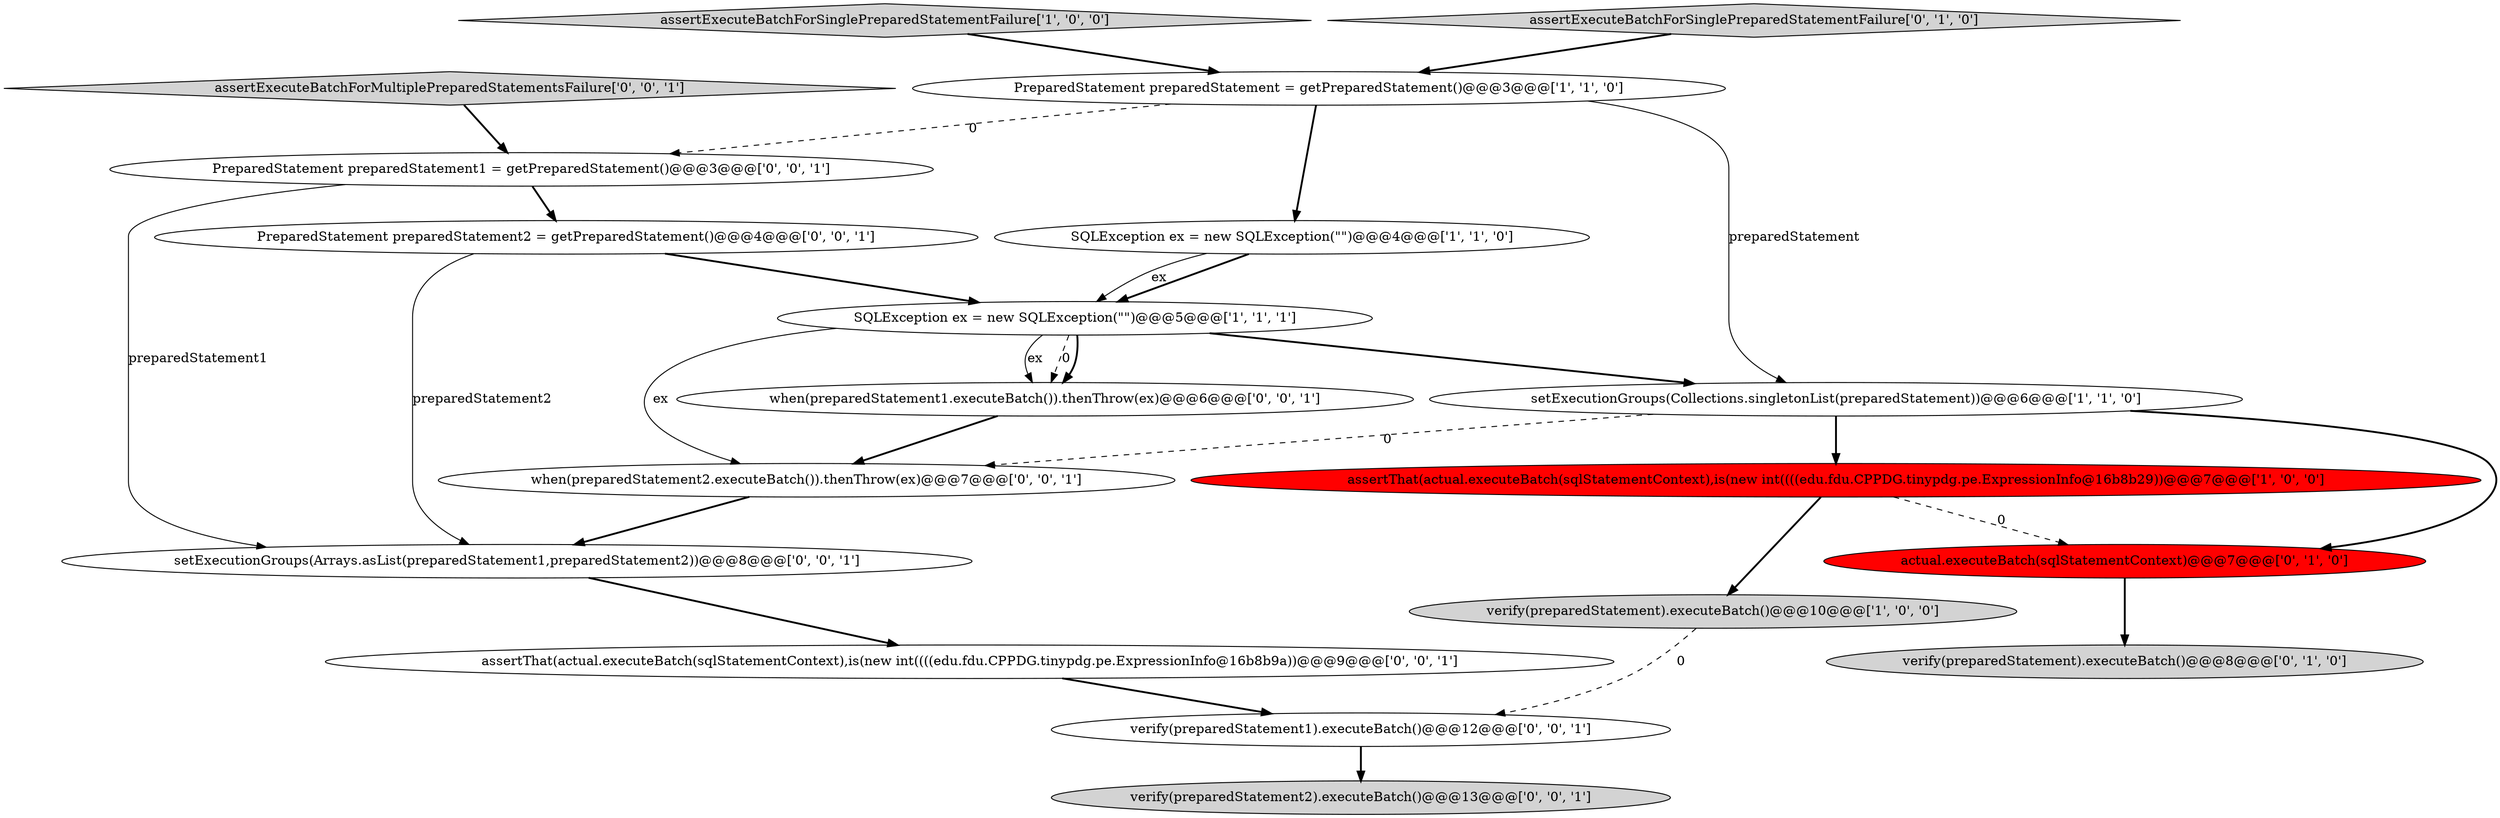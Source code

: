 digraph {
11 [style = filled, label = "setExecutionGroups(Arrays.asList(preparedStatement1,preparedStatement2))@@@8@@@['0', '0', '1']", fillcolor = white, shape = ellipse image = "AAA0AAABBB3BBB"];
14 [style = filled, label = "PreparedStatement preparedStatement2 = getPreparedStatement()@@@4@@@['0', '0', '1']", fillcolor = white, shape = ellipse image = "AAA0AAABBB3BBB"];
10 [style = filled, label = "PreparedStatement preparedStatement1 = getPreparedStatement()@@@3@@@['0', '0', '1']", fillcolor = white, shape = ellipse image = "AAA0AAABBB3BBB"];
3 [style = filled, label = "assertThat(actual.executeBatch(sqlStatementContext),is(new int((((edu.fdu.CPPDG.tinypdg.pe.ExpressionInfo@16b8b29))@@@7@@@['1', '0', '0']", fillcolor = red, shape = ellipse image = "AAA1AAABBB1BBB"];
5 [style = filled, label = "SQLException ex = new SQLException(\"\")@@@4@@@['1', '1', '0']", fillcolor = white, shape = ellipse image = "AAA0AAABBB1BBB"];
13 [style = filled, label = "assertExecuteBatchForMultiplePreparedStatementsFailure['0', '0', '1']", fillcolor = lightgray, shape = diamond image = "AAA0AAABBB3BBB"];
1 [style = filled, label = "SQLException ex = new SQLException(\"\")@@@5@@@['1', '1', '1']", fillcolor = white, shape = ellipse image = "AAA0AAABBB1BBB"];
15 [style = filled, label = "when(preparedStatement1.executeBatch()).thenThrow(ex)@@@6@@@['0', '0', '1']", fillcolor = white, shape = ellipse image = "AAA0AAABBB3BBB"];
9 [style = filled, label = "actual.executeBatch(sqlStatementContext)@@@7@@@['0', '1', '0']", fillcolor = red, shape = ellipse image = "AAA1AAABBB2BBB"];
12 [style = filled, label = "verify(preparedStatement1).executeBatch()@@@12@@@['0', '0', '1']", fillcolor = white, shape = ellipse image = "AAA0AAABBB3BBB"];
7 [style = filled, label = "verify(preparedStatement).executeBatch()@@@8@@@['0', '1', '0']", fillcolor = lightgray, shape = ellipse image = "AAA0AAABBB2BBB"];
6 [style = filled, label = "assertExecuteBatchForSinglePreparedStatementFailure['1', '0', '0']", fillcolor = lightgray, shape = diamond image = "AAA0AAABBB1BBB"];
17 [style = filled, label = "verify(preparedStatement2).executeBatch()@@@13@@@['0', '0', '1']", fillcolor = lightgray, shape = ellipse image = "AAA0AAABBB3BBB"];
18 [style = filled, label = "assertThat(actual.executeBatch(sqlStatementContext),is(new int((((edu.fdu.CPPDG.tinypdg.pe.ExpressionInfo@16b8b9a))@@@9@@@['0', '0', '1']", fillcolor = white, shape = ellipse image = "AAA0AAABBB3BBB"];
8 [style = filled, label = "assertExecuteBatchForSinglePreparedStatementFailure['0', '1', '0']", fillcolor = lightgray, shape = diamond image = "AAA0AAABBB2BBB"];
2 [style = filled, label = "verify(preparedStatement).executeBatch()@@@10@@@['1', '0', '0']", fillcolor = lightgray, shape = ellipse image = "AAA0AAABBB1BBB"];
4 [style = filled, label = "PreparedStatement preparedStatement = getPreparedStatement()@@@3@@@['1', '1', '0']", fillcolor = white, shape = ellipse image = "AAA0AAABBB1BBB"];
16 [style = filled, label = "when(preparedStatement2.executeBatch()).thenThrow(ex)@@@7@@@['0', '0', '1']", fillcolor = white, shape = ellipse image = "AAA0AAABBB3BBB"];
0 [style = filled, label = "setExecutionGroups(Collections.singletonList(preparedStatement))@@@6@@@['1', '1', '0']", fillcolor = white, shape = ellipse image = "AAA0AAABBB1BBB"];
1->16 [style = solid, label="ex"];
0->3 [style = bold, label=""];
13->10 [style = bold, label=""];
0->9 [style = bold, label=""];
16->11 [style = bold, label=""];
10->14 [style = bold, label=""];
1->15 [style = solid, label="ex"];
1->15 [style = dashed, label="0"];
1->15 [style = bold, label=""];
12->17 [style = bold, label=""];
0->16 [style = dashed, label="0"];
18->12 [style = bold, label=""];
1->0 [style = bold, label=""];
9->7 [style = bold, label=""];
15->16 [style = bold, label=""];
14->11 [style = solid, label="preparedStatement2"];
11->18 [style = bold, label=""];
14->1 [style = bold, label=""];
5->1 [style = bold, label=""];
6->4 [style = bold, label=""];
2->12 [style = dashed, label="0"];
3->2 [style = bold, label=""];
3->9 [style = dashed, label="0"];
5->1 [style = solid, label="ex"];
10->11 [style = solid, label="preparedStatement1"];
4->0 [style = solid, label="preparedStatement"];
8->4 [style = bold, label=""];
4->10 [style = dashed, label="0"];
4->5 [style = bold, label=""];
}
